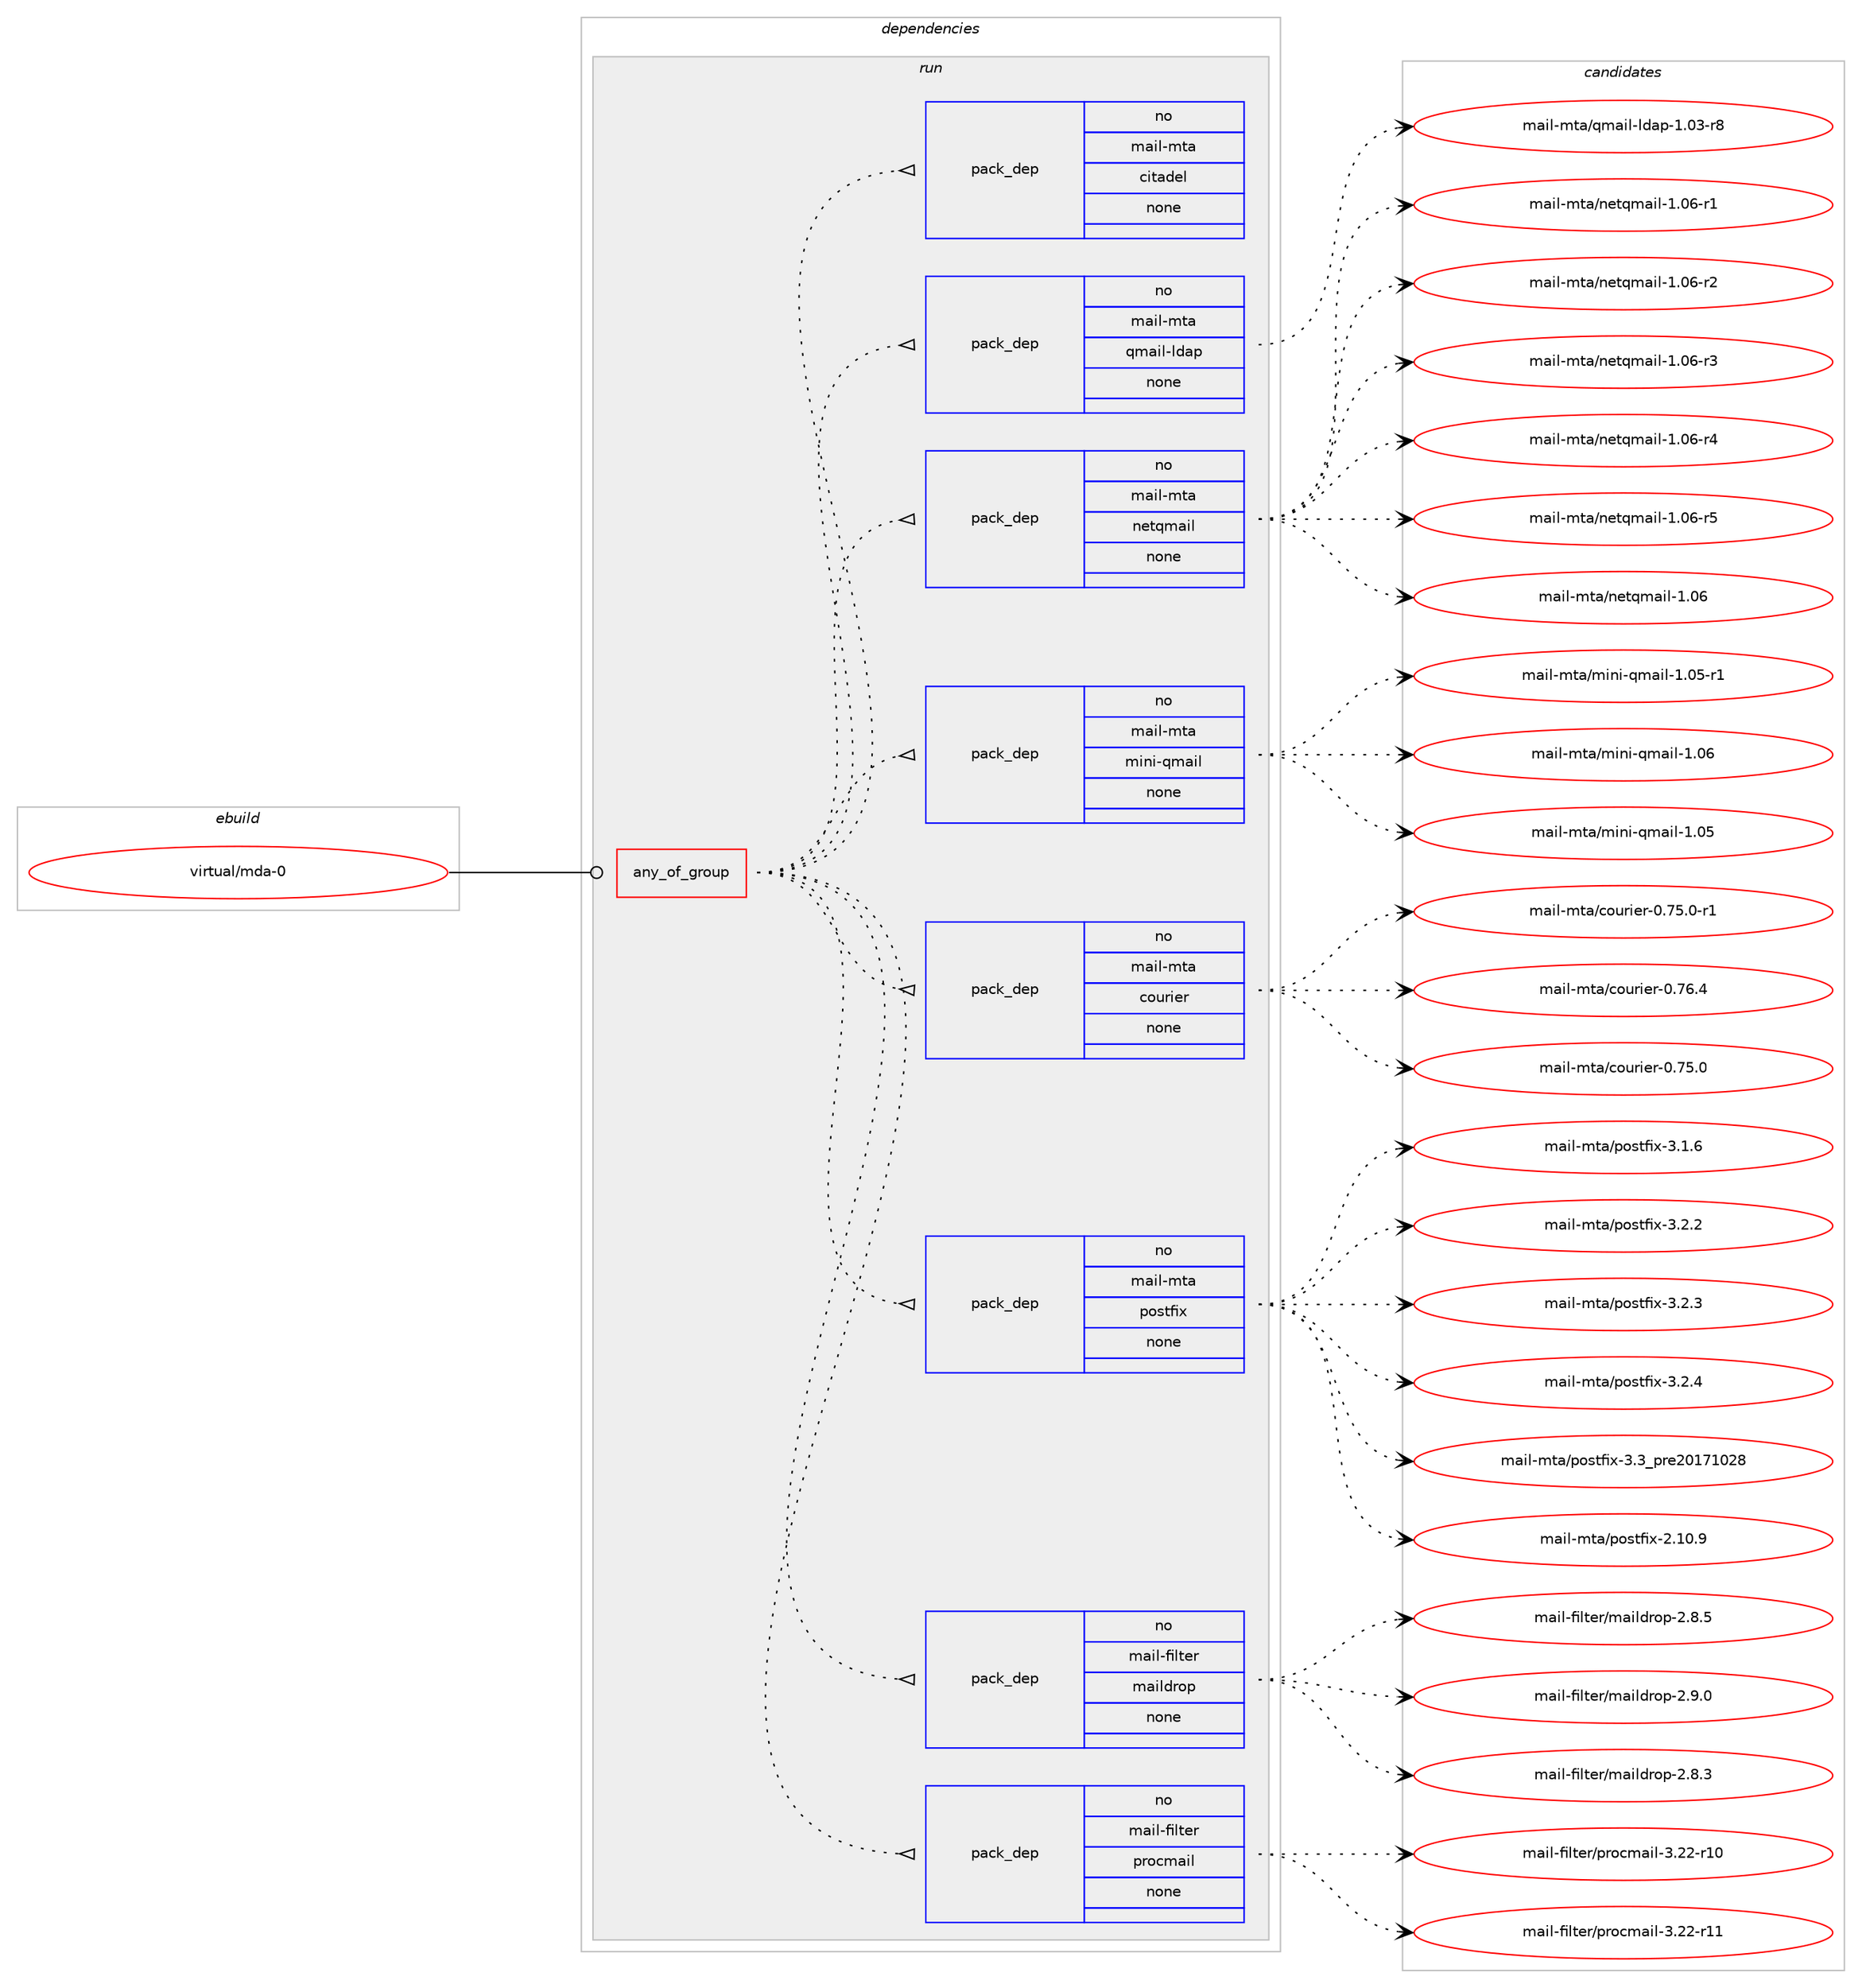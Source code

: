 digraph prolog {

# *************
# Graph options
# *************

newrank=true;
concentrate=true;
compound=true;
graph [rankdir=LR,fontname=Helvetica,fontsize=10,ranksep=1.5];#, ranksep=2.5, nodesep=0.2];
edge  [arrowhead=vee];
node  [fontname=Helvetica,fontsize=10];

# **********
# The ebuild
# **********

subgraph cluster_leftcol {
color=gray;
rank=same;
label=<<i>ebuild</i>>;
id [label="virtual/mda-0", color=red, width=4, href="../virtual/mda-0.svg"];
}

# ****************
# The dependencies
# ****************

subgraph cluster_midcol {
color=gray;
label=<<i>dependencies</i>>;
subgraph cluster_compile {
fillcolor="#eeeeee";
style=filled;
label=<<i>compile</i>>;
}
subgraph cluster_compileandrun {
fillcolor="#eeeeee";
style=filled;
label=<<i>compile and run</i>>;
}
subgraph cluster_run {
fillcolor="#eeeeee";
style=filled;
label=<<i>run</i>>;
subgraph any8588 {
dependency497685 [label=<<TABLE BORDER="0" CELLBORDER="1" CELLSPACING="0" CELLPADDING="4"><TR><TD CELLPADDING="10">any_of_group</TD></TR></TABLE>>, shape=none, color=red];subgraph pack369884 {
dependency497686 [label=<<TABLE BORDER="0" CELLBORDER="1" CELLSPACING="0" CELLPADDING="4" WIDTH="220"><TR><TD ROWSPAN="6" CELLPADDING="30">pack_dep</TD></TR><TR><TD WIDTH="110">no</TD></TR><TR><TD>mail-filter</TD></TR><TR><TD>procmail</TD></TR><TR><TD>none</TD></TR><TR><TD></TD></TR></TABLE>>, shape=none, color=blue];
}
dependency497685:e -> dependency497686:w [weight=20,style="dotted",arrowhead="oinv"];
subgraph pack369885 {
dependency497687 [label=<<TABLE BORDER="0" CELLBORDER="1" CELLSPACING="0" CELLPADDING="4" WIDTH="220"><TR><TD ROWSPAN="6" CELLPADDING="30">pack_dep</TD></TR><TR><TD WIDTH="110">no</TD></TR><TR><TD>mail-filter</TD></TR><TR><TD>maildrop</TD></TR><TR><TD>none</TD></TR><TR><TD></TD></TR></TABLE>>, shape=none, color=blue];
}
dependency497685:e -> dependency497687:w [weight=20,style="dotted",arrowhead="oinv"];
subgraph pack369886 {
dependency497688 [label=<<TABLE BORDER="0" CELLBORDER="1" CELLSPACING="0" CELLPADDING="4" WIDTH="220"><TR><TD ROWSPAN="6" CELLPADDING="30">pack_dep</TD></TR><TR><TD WIDTH="110">no</TD></TR><TR><TD>mail-mta</TD></TR><TR><TD>postfix</TD></TR><TR><TD>none</TD></TR><TR><TD></TD></TR></TABLE>>, shape=none, color=blue];
}
dependency497685:e -> dependency497688:w [weight=20,style="dotted",arrowhead="oinv"];
subgraph pack369887 {
dependency497689 [label=<<TABLE BORDER="0" CELLBORDER="1" CELLSPACING="0" CELLPADDING="4" WIDTH="220"><TR><TD ROWSPAN="6" CELLPADDING="30">pack_dep</TD></TR><TR><TD WIDTH="110">no</TD></TR><TR><TD>mail-mta</TD></TR><TR><TD>courier</TD></TR><TR><TD>none</TD></TR><TR><TD></TD></TR></TABLE>>, shape=none, color=blue];
}
dependency497685:e -> dependency497689:w [weight=20,style="dotted",arrowhead="oinv"];
subgraph pack369888 {
dependency497690 [label=<<TABLE BORDER="0" CELLBORDER="1" CELLSPACING="0" CELLPADDING="4" WIDTH="220"><TR><TD ROWSPAN="6" CELLPADDING="30">pack_dep</TD></TR><TR><TD WIDTH="110">no</TD></TR><TR><TD>mail-mta</TD></TR><TR><TD>mini-qmail</TD></TR><TR><TD>none</TD></TR><TR><TD></TD></TR></TABLE>>, shape=none, color=blue];
}
dependency497685:e -> dependency497690:w [weight=20,style="dotted",arrowhead="oinv"];
subgraph pack369889 {
dependency497691 [label=<<TABLE BORDER="0" CELLBORDER="1" CELLSPACING="0" CELLPADDING="4" WIDTH="220"><TR><TD ROWSPAN="6" CELLPADDING="30">pack_dep</TD></TR><TR><TD WIDTH="110">no</TD></TR><TR><TD>mail-mta</TD></TR><TR><TD>netqmail</TD></TR><TR><TD>none</TD></TR><TR><TD></TD></TR></TABLE>>, shape=none, color=blue];
}
dependency497685:e -> dependency497691:w [weight=20,style="dotted",arrowhead="oinv"];
subgraph pack369890 {
dependency497692 [label=<<TABLE BORDER="0" CELLBORDER="1" CELLSPACING="0" CELLPADDING="4" WIDTH="220"><TR><TD ROWSPAN="6" CELLPADDING="30">pack_dep</TD></TR><TR><TD WIDTH="110">no</TD></TR><TR><TD>mail-mta</TD></TR><TR><TD>qmail-ldap</TD></TR><TR><TD>none</TD></TR><TR><TD></TD></TR></TABLE>>, shape=none, color=blue];
}
dependency497685:e -> dependency497692:w [weight=20,style="dotted",arrowhead="oinv"];
subgraph pack369891 {
dependency497693 [label=<<TABLE BORDER="0" CELLBORDER="1" CELLSPACING="0" CELLPADDING="4" WIDTH="220"><TR><TD ROWSPAN="6" CELLPADDING="30">pack_dep</TD></TR><TR><TD WIDTH="110">no</TD></TR><TR><TD>mail-mta</TD></TR><TR><TD>citadel</TD></TR><TR><TD>none</TD></TR><TR><TD></TD></TR></TABLE>>, shape=none, color=blue];
}
dependency497685:e -> dependency497693:w [weight=20,style="dotted",arrowhead="oinv"];
}
id:e -> dependency497685:w [weight=20,style="solid",arrowhead="odot"];
}
}

# **************
# The candidates
# **************

subgraph cluster_choices {
rank=same;
color=gray;
label=<<i>candidates</i>>;

subgraph choice369884 {
color=black;
nodesep=1;
choice10997105108451021051081161011144711211411199109971051084551465050451144948 [label="mail-filter/procmail-3.22-r10", color=red, width=4,href="../mail-filter/procmail-3.22-r10.svg"];
choice10997105108451021051081161011144711211411199109971051084551465050451144949 [label="mail-filter/procmail-3.22-r11", color=red, width=4,href="../mail-filter/procmail-3.22-r11.svg"];
dependency497686:e -> choice10997105108451021051081161011144711211411199109971051084551465050451144948:w [style=dotted,weight="100"];
dependency497686:e -> choice10997105108451021051081161011144711211411199109971051084551465050451144949:w [style=dotted,weight="100"];
}
subgraph choice369885 {
color=black;
nodesep=1;
choice10997105108451021051081161011144710997105108100114111112455046564651 [label="mail-filter/maildrop-2.8.3", color=red, width=4,href="../mail-filter/maildrop-2.8.3.svg"];
choice10997105108451021051081161011144710997105108100114111112455046564653 [label="mail-filter/maildrop-2.8.5", color=red, width=4,href="../mail-filter/maildrop-2.8.5.svg"];
choice10997105108451021051081161011144710997105108100114111112455046574648 [label="mail-filter/maildrop-2.9.0", color=red, width=4,href="../mail-filter/maildrop-2.9.0.svg"];
dependency497687:e -> choice10997105108451021051081161011144710997105108100114111112455046564651:w [style=dotted,weight="100"];
dependency497687:e -> choice10997105108451021051081161011144710997105108100114111112455046564653:w [style=dotted,weight="100"];
dependency497687:e -> choice10997105108451021051081161011144710997105108100114111112455046574648:w [style=dotted,weight="100"];
}
subgraph choice369886 {
color=black;
nodesep=1;
choice1099710510845109116974711211111511610210512045504649484657 [label="mail-mta/postfix-2.10.9", color=red, width=4,href="../mail-mta/postfix-2.10.9.svg"];
choice10997105108451091169747112111115116102105120455146494654 [label="mail-mta/postfix-3.1.6", color=red, width=4,href="../mail-mta/postfix-3.1.6.svg"];
choice10997105108451091169747112111115116102105120455146504650 [label="mail-mta/postfix-3.2.2", color=red, width=4,href="../mail-mta/postfix-3.2.2.svg"];
choice10997105108451091169747112111115116102105120455146504651 [label="mail-mta/postfix-3.2.3", color=red, width=4,href="../mail-mta/postfix-3.2.3.svg"];
choice10997105108451091169747112111115116102105120455146504652 [label="mail-mta/postfix-3.2.4", color=red, width=4,href="../mail-mta/postfix-3.2.4.svg"];
choice1099710510845109116974711211111511610210512045514651951121141015048495549485056 [label="mail-mta/postfix-3.3_pre20171028", color=red, width=4,href="../mail-mta/postfix-3.3_pre20171028.svg"];
dependency497688:e -> choice1099710510845109116974711211111511610210512045504649484657:w [style=dotted,weight="100"];
dependency497688:e -> choice10997105108451091169747112111115116102105120455146494654:w [style=dotted,weight="100"];
dependency497688:e -> choice10997105108451091169747112111115116102105120455146504650:w [style=dotted,weight="100"];
dependency497688:e -> choice10997105108451091169747112111115116102105120455146504651:w [style=dotted,weight="100"];
dependency497688:e -> choice10997105108451091169747112111115116102105120455146504652:w [style=dotted,weight="100"];
dependency497688:e -> choice1099710510845109116974711211111511610210512045514651951121141015048495549485056:w [style=dotted,weight="100"];
}
subgraph choice369887 {
color=black;
nodesep=1;
choice109971051084510911697479911111711410510111445484655534648 [label="mail-mta/courier-0.75.0", color=red, width=4,href="../mail-mta/courier-0.75.0.svg"];
choice1099710510845109116974799111117114105101114454846555346484511449 [label="mail-mta/courier-0.75.0-r1", color=red, width=4,href="../mail-mta/courier-0.75.0-r1.svg"];
choice109971051084510911697479911111711410510111445484655544652 [label="mail-mta/courier-0.76.4", color=red, width=4,href="../mail-mta/courier-0.76.4.svg"];
dependency497689:e -> choice109971051084510911697479911111711410510111445484655534648:w [style=dotted,weight="100"];
dependency497689:e -> choice1099710510845109116974799111117114105101114454846555346484511449:w [style=dotted,weight="100"];
dependency497689:e -> choice109971051084510911697479911111711410510111445484655544652:w [style=dotted,weight="100"];
}
subgraph choice369888 {
color=black;
nodesep=1;
choice1099710510845109116974710910511010545113109971051084549464853 [label="mail-mta/mini-qmail-1.05", color=red, width=4,href="../mail-mta/mini-qmail-1.05.svg"];
choice10997105108451091169747109105110105451131099710510845494648534511449 [label="mail-mta/mini-qmail-1.05-r1", color=red, width=4,href="../mail-mta/mini-qmail-1.05-r1.svg"];
choice1099710510845109116974710910511010545113109971051084549464854 [label="mail-mta/mini-qmail-1.06", color=red, width=4,href="../mail-mta/mini-qmail-1.06.svg"];
dependency497690:e -> choice1099710510845109116974710910511010545113109971051084549464853:w [style=dotted,weight="100"];
dependency497690:e -> choice10997105108451091169747109105110105451131099710510845494648534511449:w [style=dotted,weight="100"];
dependency497690:e -> choice1099710510845109116974710910511010545113109971051084549464854:w [style=dotted,weight="100"];
}
subgraph choice369889 {
color=black;
nodesep=1;
choice10997105108451091169747110101116113109971051084549464854 [label="mail-mta/netqmail-1.06", color=red, width=4,href="../mail-mta/netqmail-1.06.svg"];
choice109971051084510911697471101011161131099710510845494648544511449 [label="mail-mta/netqmail-1.06-r1", color=red, width=4,href="../mail-mta/netqmail-1.06-r1.svg"];
choice109971051084510911697471101011161131099710510845494648544511450 [label="mail-mta/netqmail-1.06-r2", color=red, width=4,href="../mail-mta/netqmail-1.06-r2.svg"];
choice109971051084510911697471101011161131099710510845494648544511451 [label="mail-mta/netqmail-1.06-r3", color=red, width=4,href="../mail-mta/netqmail-1.06-r3.svg"];
choice109971051084510911697471101011161131099710510845494648544511452 [label="mail-mta/netqmail-1.06-r4", color=red, width=4,href="../mail-mta/netqmail-1.06-r4.svg"];
choice109971051084510911697471101011161131099710510845494648544511453 [label="mail-mta/netqmail-1.06-r5", color=red, width=4,href="../mail-mta/netqmail-1.06-r5.svg"];
dependency497691:e -> choice10997105108451091169747110101116113109971051084549464854:w [style=dotted,weight="100"];
dependency497691:e -> choice109971051084510911697471101011161131099710510845494648544511449:w [style=dotted,weight="100"];
dependency497691:e -> choice109971051084510911697471101011161131099710510845494648544511450:w [style=dotted,weight="100"];
dependency497691:e -> choice109971051084510911697471101011161131099710510845494648544511451:w [style=dotted,weight="100"];
dependency497691:e -> choice109971051084510911697471101011161131099710510845494648544511452:w [style=dotted,weight="100"];
dependency497691:e -> choice109971051084510911697471101011161131099710510845494648544511453:w [style=dotted,weight="100"];
}
subgraph choice369890 {
color=black;
nodesep=1;
choice1099710510845109116974711310997105108451081009711245494648514511456 [label="mail-mta/qmail-ldap-1.03-r8", color=red, width=4,href="../mail-mta/qmail-ldap-1.03-r8.svg"];
dependency497692:e -> choice1099710510845109116974711310997105108451081009711245494648514511456:w [style=dotted,weight="100"];
}
subgraph choice369891 {
color=black;
nodesep=1;
}
}

}
